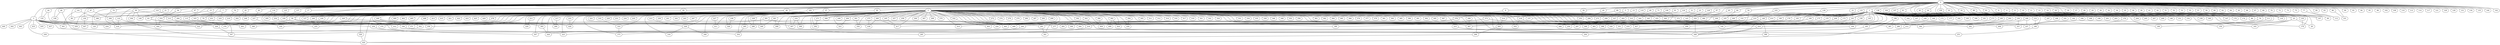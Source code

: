 
graph graphname {
    0 -- 1
0 -- 2
0 -- 3
0 -- 4
0 -- 5
0 -- 6
0 -- 7
0 -- 8
0 -- 9
0 -- 10
0 -- 11
0 -- 12
0 -- 13
0 -- 14
0 -- 15
0 -- 16
0 -- 17
0 -- 18
0 -- 19
0 -- 20
0 -- 21
0 -- 22
0 -- 23
0 -- 24
0 -- 25
0 -- 26
0 -- 27
0 -- 28
0 -- 29
0 -- 30
0 -- 31
0 -- 32
0 -- 33
0 -- 34
0 -- 35
0 -- 36
0 -- 37
0 -- 38
0 -- 39
0 -- 40
0 -- 41
0 -- 42
0 -- 43
0 -- 44
0 -- 45
0 -- 46
0 -- 47
0 -- 48
0 -- 49
0 -- 50
0 -- 51
0 -- 52
0 -- 53
0 -- 54
0 -- 55
0 -- 56
0 -- 57
0 -- 58
0 -- 59
0 -- 60
0 -- 61
0 -- 62
0 -- 63
0 -- 64
0 -- 65
0 -- 66
0 -- 67
0 -- 68
0 -- 69
0 -- 70
0 -- 71
0 -- 72
0 -- 73
0 -- 74
0 -- 75
0 -- 76
0 -- 77
0 -- 78
0 -- 79
0 -- 80
0 -- 81
0 -- 82
0 -- 83
0 -- 84
0 -- 85
0 -- 86
0 -- 87
0 -- 88
0 -- 89
0 -- 90
0 -- 91
0 -- 92
0 -- 93
0 -- 94
0 -- 95
0 -- 96
0 -- 97
0 -- 98
0 -- 99
0 -- 100
0 -- 101
0 -- 102
0 -- 103
0 -- 104
0 -- 105
0 -- 106
0 -- 107
0 -- 108
0 -- 109
0 -- 110
0 -- 111
0 -- 112
0 -- 113
0 -- 114
0 -- 115
0 -- 116
0 -- 117
0 -- 118
0 -- 119
0 -- 120
0 -- 121
0 -- 122
0 -- 123
0 -- 124
0 -- 125
0 -- 126
0 -- 127
0 -- 128
0 -- 129
0 -- 130
0 -- 131
0 -- 132
0 -- 133
0 -- 134
0 -- 135
0 -- 136
0 -- 137
0 -- 138
0 -- 139
0 -- 140
0 -- 141
0 -- 142
0 -- 143
1 -- 144
1 -- 145
1 -- 146
1 -- 147
1 -- 148
1 -- 149
1 -- 150
1 -- 151
1 -- 152
1 -- 153
1 -- 154
1 -- 155
1 -- 156
1 -- 157
1 -- 158
1 -- 159
1 -- 160
1 -- 161
1 -- 162
1 -- 163
1 -- 164
1 -- 165
1 -- 166
1 -- 167
1 -- 168
1 -- 169
1 -- 170
1 -- 171
1 -- 172
1 -- 173
1 -- 174
1 -- 175
1 -- 176
1 -- 177
1 -- 178
1 -- 179
1 -- 180
1 -- 181
1 -- 182
1 -- 183
1 -- 184
1 -- 185
1 -- 186
1 -- 187
1 -- 188
1 -- 189
1 -- 190
1 -- 191
1 -- 192
1 -- 193
1 -- 194
1 -- 195
1 -- 196
1 -- 197
1 -- 198
1 -- 199
1 -- 200
1 -- 201
1 -- 202
1 -- 203
1 -- 204
1 -- 205
1 -- 206
1 -- 207
1 -- 208
1 -- 209
1 -- 210
1 -- 306
2 -- 211
2 -- 212
2 -- 213
2 -- 214
2 -- 215
2 -- 216
2 -- 217
2 -- 218
2 -- 219
2 -- 220
2 -- 221
2 -- 222
2 -- 223
2 -- 224
2 -- 225
2 -- 226
2 -- 227
2 -- 228
2 -- 229
2 -- 230
2 -- 231
2 -- 232
2 -- 233
2 -- 234
2 -- 235
2 -- 236
2 -- 237
2 -- 238
2 -- 239
2 -- 240
2 -- 241
2 -- 242
2 -- 243
2 -- 244
2 -- 245
2 -- 246
2 -- 247
2 -- 248
2 -- 249
2 -- 250
2 -- 251
2 -- 252
2 -- 253
2 -- 254
2 -- 255
2 -- 256
2 -- 257
2 -- 258
2 -- 259
2 -- 260
2 -- 261
2 -- 262
2 -- 263
2 -- 264
2 -- 265
2 -- 266
2 -- 267
2 -- 268
2 -- 269
2 -- 270
2 -- 271
2 -- 272
2 -- 273
2 -- 274
2 -- 275
2 -- 276
2 -- 277
2 -- 278
2 -- 279
2 -- 280
2 -- 281
2 -- 282
2 -- 283
2 -- 284
2 -- 285
2 -- 286
2 -- 287
2 -- 288
2 -- 289
2 -- 290
2 -- 291
2 -- 292
2 -- 293
2 -- 294
2 -- 295
2 -- 296
2 -- 297
2 -- 298
2 -- 299
2 -- 300
2 -- 301
2 -- 302
2 -- 303
2 -- 304
2 -- 305
2 -- 306
2 -- 307
2 -- 308
2 -- 309
2 -- 310
2 -- 311
2 -- 312
2 -- 313
2 -- 314
2 -- 315
2 -- 316
2 -- 317
2 -- 318
2 -- 319
2 -- 320
2 -- 321
2 -- 322
2 -- 323
2 -- 324
2 -- 325
2 -- 326
2 -- 327
2 -- 328
2 -- 329
2 -- 330
2 -- 331
2 -- 332
2 -- 333
2 -- 334
2 -- 335
2 -- 336
2 -- 337
2 -- 338
2 -- 339
2 -- 340
2 -- 341
2 -- 342
2 -- 343
2 -- 344
2 -- 345
2 -- 346
2 -- 347
2 -- 348
2 -- 349
2 -- 350
2 -- 351
2 -- 352
2 -- 353
2 -- 354
2 -- 355
2 -- 356
2 -- 357
2 -- 358
2 -- 359
2 -- 360
2 -- 361
2 -- 362
2 -- 363
2 -- 364
2 -- 365
2 -- 366
2 -- 367
2 -- 368
2 -- 369
2 -- 370
2 -- 371
2 -- 372
2 -- 373
2 -- 374
2 -- 375
2 -- 376
2 -- 377
2 -- 378
2 -- 379
2 -- 380
2 -- 381
2 -- 382
2 -- 383
2 -- 384
2 -- 385
2 -- 386
2 -- 387
2 -- 388
2 -- 389
2 -- 390
2 -- 391
2 -- 392
2 -- 393
2 -- 394
2 -- 395
2 -- 396
2 -- 397
2 -- 398
2 -- 399
2 -- 400
2 -- 401
2 -- 402
2 -- 403
2 -- 404
2 -- 405
2 -- 406
2 -- 407
2 -- 408
2 -- 409
2 -- 410
2 -- 411
2 -- 412
2 -- 413
2 -- 414
2 -- 415
2 -- 416
2 -- 417
2 -- 418
2 -- 419
2 -- 420
2 -- 421
2 -- 422
2 -- 423
2 -- 424
2 -- 425
2 -- 426
2 -- 427
2 -- 428
2 -- 429
2 -- 430
2 -- 431
2 -- 432
2 -- 127
3 -- 448
3 -- 449
3 -- 433
3 -- 434
3 -- 435
3 -- 436
3 -- 437
3 -- 438
3 -- 439
3 -- 440
3 -- 441
3 -- 442
3 -- 443
3 -- 444
3 -- 445
3 -- 446
3 -- 447
4 -- 197
5 -- 273
6 -- 197
7 -- 225
7 -- 115
8 -- 378
13 -- 298
15 -- 313
15 -- 431
16 -- 25
17 -- 59
18 -- 69
20 -- 266
21 -- 148
22 -- 118
22 -- 419
23 -- 369
24 -- 111
24 -- 161
25 -- 26
25 -- 156
25 -- 163
31 -- 355
33 -- 161
37 -- 240
37 -- 368
38 -- 99
38 -- 304
38 -- 222
38 -- 148
38 -- 313
40 -- 237
43 -- 76
44 -- 222
44 -- 132
45 -- 262
45 -- 248
46 -- 79
46 -- 240
46 -- 157
47 -- 325
47 -- 444
48 -- 420
48 -- 108
49 -- 303
50 -- 253
54 -- 200
54 -- 448
56 -- 252
56 -- 63
59 -- 223
59 -- 120
59 -- 428
61 -- 96
61 -- 414
63 -- 376
63 -- 226
71 -- 315
74 -- 418
76 -- 406
76 -- 166
77 -- 112
78 -- 219
81 -- 178
82 -- 407
84 -- 165
84 -- 403
85 -- 350
86 -- 101
87 -- 399
87 -- 439
88 -- 357
88 -- 130
89 -- 214
89 -- 446
91 -- 345
92 -- 336
97 -- 218
97 -- 143
100 -- 111
103 -- 210
104 -- 170
105 -- 329
106 -- 342
107 -- 174
111 -- 337
115 -- 259
116 -- 295
116 -- 349
116 -- 254
119 -- 327
122 -- 418
122 -- 420
123 -- 284
123 -- 136
124 -- 172
124 -- 368
125 -- 339
127 -- 336
128 -- 372
130 -- 178
133 -- 212
133 -- 386
136 -- 447
137 -- 339
138 -- 147
139 -- 419
141 -- 396
141 -- 441
143 -- 206
144 -- 426
145 -- 351
149 -- 445
149 -- 300
150 -- 357
150 -- 384
152 -- 222
152 -- 277
153 -- 186
155 -- 297
158 -- 328
161 -- 363
161 -- 398
161 -- 164
164 -- 223
171 -- 387
172 -- 448
175 -- 250
176 -- 337
179 -- 367
179 -- 244
180 -- 282
180 -- 337
181 -- 416
185 -- 212
185 -- 286
186 -- 251
189 -- 446
190 -- 449
190 -- 344
193 -- 216
195 -- 375
196 -- 387
196 -- 420
200 -- 224
200 -- 291
202 -- 212
206 -- 256
208 -- 309
208 -- 427
210 -- 407
210 -- 388
210 -- 283
211 -- 220
212 -- 388
213 -- 228
214 -- 263
215 -- 448
216 -- 285
217 -- 290
218 -- 432
218 -- 427
226 -- 347
227 -- 411
228 -- 340
228 -- 318
230 -- 447
232 -- 407
232 -- 308
233 -- 428
236 -- 326
237 -- 330
238 -- 288
240 -- 371
244 -- 307
245 -- 417
246 -- 352
246 -- 393
252 -- 444
254 -- 255
259 -- 307
260 -- 417
260 -- 438
261 -- 349
261 -- 268
263 -- 296
265 -- 354
271 -- 292
275 -- 438
278 -- 434
281 -- 367
281 -- 444
284 -- 401
289 -- 367
291 -- 341
294 -- 323
296 -- 420
301 -- 359
310 -- 333
313 -- 360
313 -- 347
320 -- 420
325 -- 370
327 -- 367
329 -- 358
332 -- 403
333 -- 375
336 -- 354
339 -- 412
343 -- 448
343 -- 410
350 -- 448
352 -- 436
373 -- 419
373 -- 389
378 -- 417
380 -- 404
382 -- 424
382 -- 409
393 -- 426
394 -- 430
399 -- 418
416 -- 448

}
